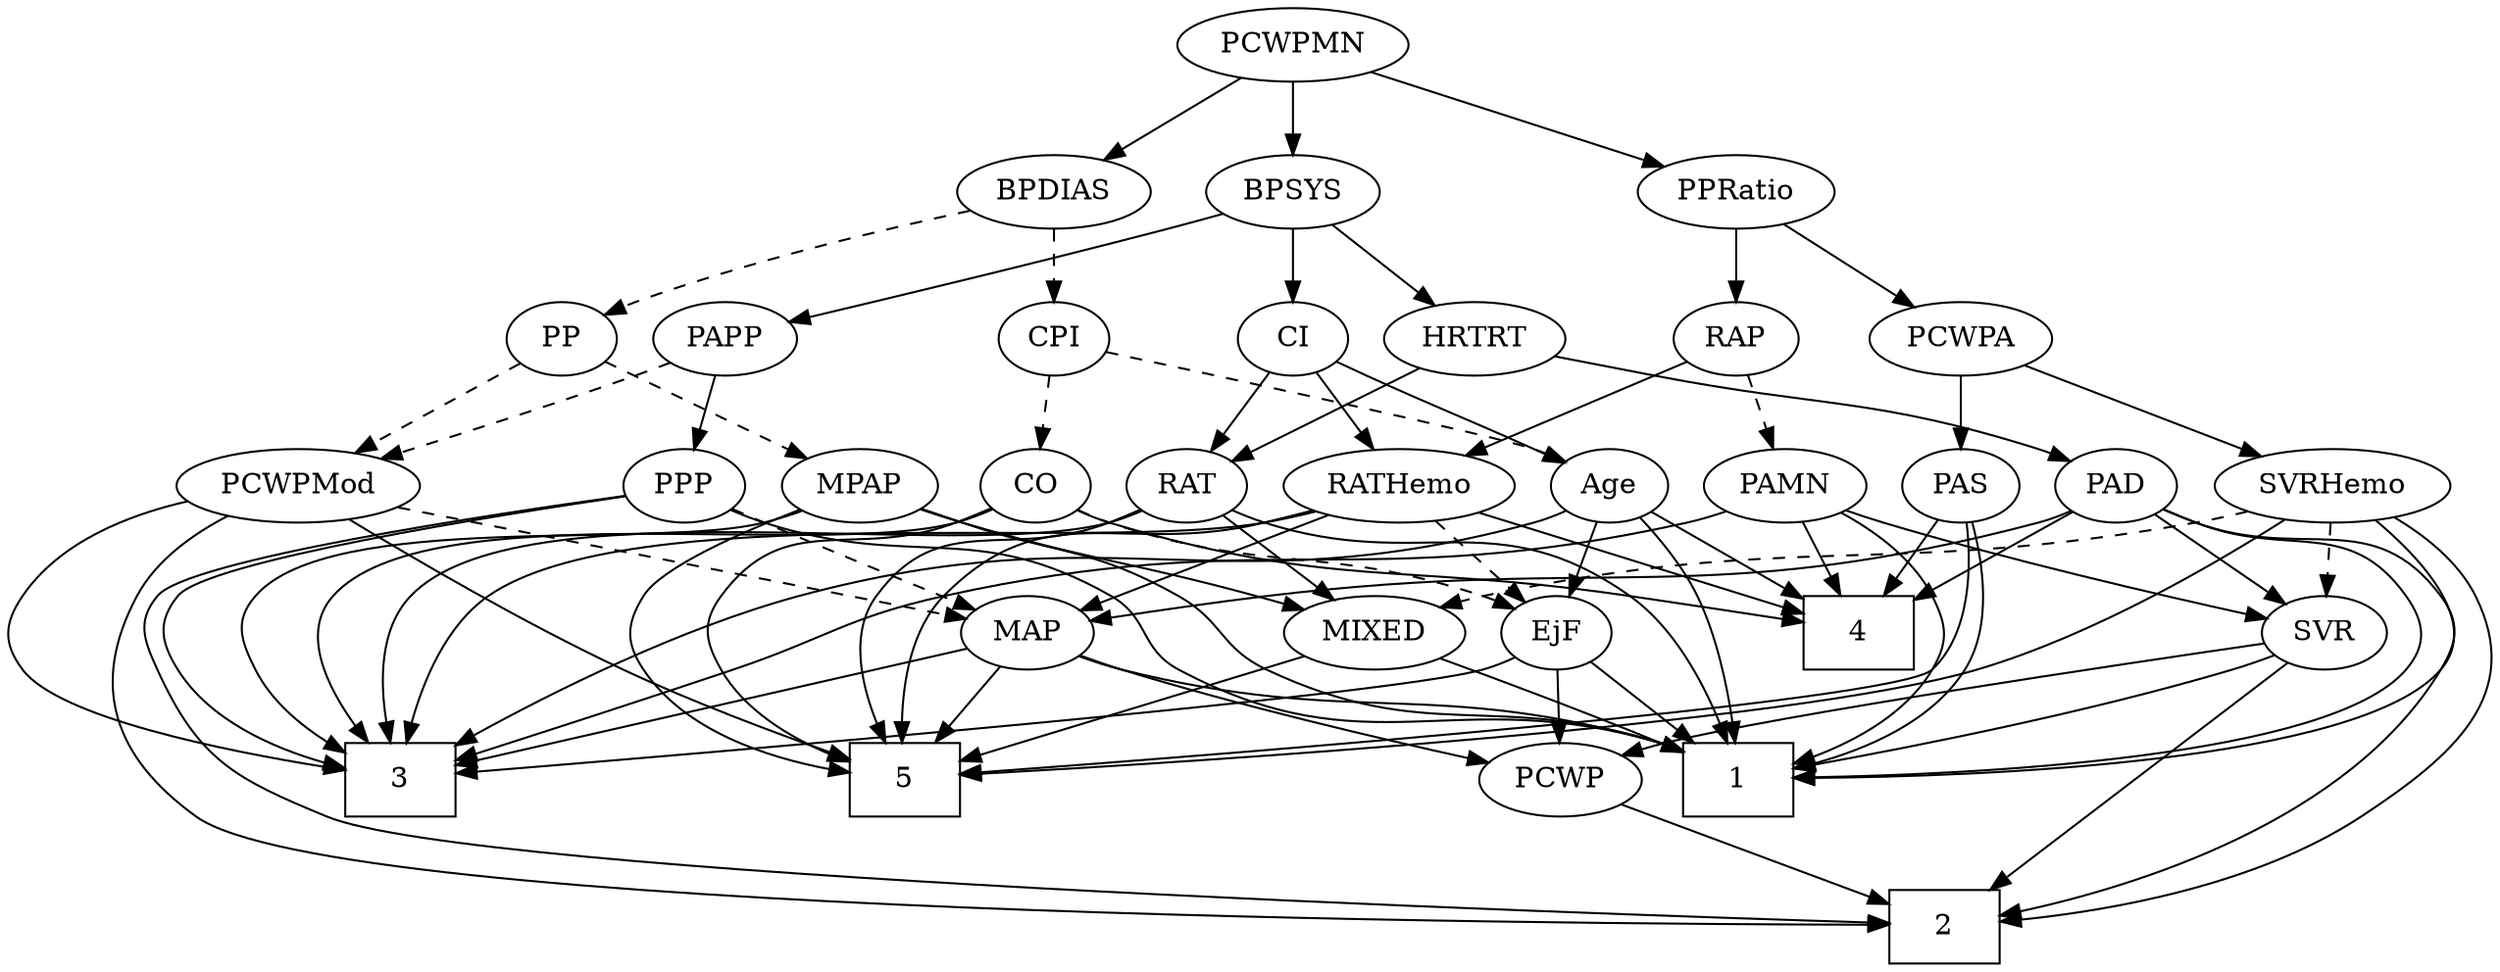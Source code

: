 strict digraph {
	graph [bb="0,0,1213.4,468"];
	node [label="\N"];
	1	[height=0.5,
		pos="849.34,90",
		shape=box,
		width=0.75];
	2	[height=0.5,
		pos="951.34,18",
		shape=box,
		width=0.75];
	3	[height=0.5,
		pos="244.34,90",
		shape=box,
		width=0.75];
	4	[height=0.5,
		pos="910.34,162",
		shape=box,
		width=0.75];
	5	[height=0.5,
		pos="474.34,90",
		shape=box,
		width=0.75];
	Age	[height=0.5,
		pos="815.34,234",
		width=0.75];
	Age -> 1	[pos="e,846.36,108.17 820.94,215.93 824.21,205.6 828.29,192.12 831.34,180 836.5,159.49 841.19,136.03 844.49,118.35",
		style=solid];
	Age -> 3	[pos="e,258.94,108.37 795.27,221.96 790.2,219.62 784.68,217.42 779.34,216 681.54,189.97 416.21,224.55 325.34,180 317.68,176.25 286.82,\
141.06 265.49,116.07",
		style=solid];
	Age -> 4	[pos="e,886.94,180.24 832.76,220.16 845.6,210.7 863.41,197.58 878.73,186.29",
		style=solid];
	EjF	[height=0.5,
		pos="762.34,162",
		width=0.75];
	Age -> EjF	[pos="e,774.07,178.49 803.58,217.46 796.71,208.4 787.92,196.79 780.22,186.61",
		style=solid];
	EjF -> 1	[pos="e,827.99,108.18 779.11,147.5 790.64,138.23 806.27,125.66 819.85,114.73",
		style=solid];
	EjF -> 3	[pos="e,271.51,93.223 737.47,154.59 723.17,151.08 704.83,146.87 688.34,144 538.6,117.94 358.19,100.74 281.62,94.091",
		style=solid];
	PCWP	[height=0.5,
		pos="765.34,90",
		width=0.97491];
	EjF -> PCWP	[pos="e,764.61,108.1 763.08,143.7 763.41,135.98 763.81,126.71 764.18,118.11",
		style=solid];
	RAP	[height=0.5,
		pos="881.34,306",
		width=0.77632];
	PAMN	[height=0.5,
		pos="896.34,234",
		width=1.011];
	RAP -> PAMN	[pos="e,892.64,252.28 884.97,288.05 886.64,280.26 888.66,270.82 890.54,262.08",
		style=dashed];
	RATHemo	[height=0.5,
		pos="721.34,234",
		width=1.3721];
	RAP -> RATHemo	[pos="e,751.74,248.3 858.75,295.12 833.38,284.02 791.73,265.8 760.92,252.32",
		style=solid];
	MIXED	[height=0.5,
		pos="639.34,162",
		width=1.1193];
	MIXED -> 1	[pos="e,821.94,103.07 672.57,151.7 707.08,141.8 762.47,125.22 809.34,108 810.37,107.62 811.4,107.23 812.45,106.84",
		style=solid];
	MIXED -> 5	[pos="e,501.51,102.53 610.97,148.97 583.29,137.22 541.04,119.3 510.85,106.49",
		style=solid];
	MPAP	[height=0.5,
		pos="454.34,234",
		width=0.97491];
	MPAP -> 1	[pos="e,822.11,103.59 478.36,220.84 497.57,210.75 524.91,195.59 547.34,180 567.8,165.77 567.68,154.39 590.34,144 680,102.88 714.61,135.49 \
809.34,108 810.39,107.7 811.45,107.37 812.51,107.03",
		style=solid];
	MPAP -> 3	[pos="e,263.12,108.32 429.06,221.49 408.13,211.55 377.95,196.27 353.34,180 323.52,160.29 292.18,134.04 270.8,115.16",
		style=solid];
	MPAP -> 5	[pos="e,446.91,95.577 428.62,221.58 404.35,210.21 370.63,192.68 363.34,180 355.37,166.13 354.8,157.53 363.34,144 379.43,118.49 411.56,\
104.99 437.12,98.021",
		style=solid];
	MPAP -> MIXED	[pos="e,609.47,174.3 481.64,222.67 512.87,210.85 564.29,191.4 599.88,177.93",
		style=solid];
	BPSYS	[height=0.5,
		pos="694.34,378",
		width=1.0471];
	CI	[height=0.5,
		pos="694.34,306",
		width=0.75];
	BPSYS -> CI	[pos="e,694.34,324.1 694.34,359.7 694.34,351.98 694.34,342.71 694.34,334.11",
		style=solid];
	PAPP	[height=0.5,
		pos="418.34,306",
		width=0.88464];
	BPSYS -> PAPP	[pos="e,446.94,314.25 661.87,368.76 610.73,355.79 511.64,330.66 456.94,316.79",
		style=solid];
	HRTRT	[height=0.5,
		pos="779.34,306",
		width=1.1013];
	BPSYS -> HRTRT	[pos="e,761.05,322.07 712.37,362.15 724.23,352.38 739.96,339.43 753.19,328.54",
		style=solid];
	PAD	[height=0.5,
		pos="1051.3,234",
		width=0.79437];
	PAD -> 1	[pos="e,876.38,91.158 1074.2,222.71 1079.2,220.49 1084.4,218.16 1089.3,216 1126.1,199.79 1150.3,213.62 1172.3,180 1181.1,166.62 1182.7,\
156.2 1172.3,144 1136,101.24 963.56,92.91 886.58,91.338",
		style=solid];
	PAD -> 2	[pos="e,978.73,23.828 1073.7,222.65 1078.8,220.39 1084.2,218.05 1089.3,216 1133.2,198.34 1162.2,218.65 1189.3,180 1198.5,166.91 1197.5,\
157.76 1189.3,144 1146,71.045 1044.2,38.67 988.83,26.031",
		style=solid];
	PAD -> 4	[pos="e,937.65,176.56 1029.6,222.22 1007.6,211.29 973.14,194.18 946.9,181.15",
		style=solid];
	SVR	[height=0.5,
		pos="1135.3,162",
		width=0.77632];
	PAD -> SVR	[pos="e,1118.8,176.8 1067.9,219.17 1080.2,208.91 1097.2,194.77 1111.1,183.24",
		style=solid];
	MAP	[height=0.5,
		pos="474.34,162",
		width=0.84854];
	PAD -> MAP	[pos="e,503.35,167.75 1029.7,221.82 1024.5,219.54 1018.8,217.41 1013.3,216 830.66,168.81 777.77,201.69 590.34,180 564.68,177.03 535.96,\
172.83 513.51,169.34",
		style=solid];
	CO	[height=0.5,
		pos="554.34,234",
		width=0.75];
	CO -> 3	[pos="e,228.54,108.31 530.87,224.9 520.93,221.73 509.17,218.31 498.34,216 435.47,202.62 253.87,228.2 211.34,180 195.48,162.02 208.3,135.74 \
222.33,116.39",
		style=solid];
	CO -> 4	[pos="e,883.09,167.3 574.89,222.1 579.84,219.81 585.19,217.61 590.34,216 603.76,211.81 791.12,181.88 872.76,168.94",
		style=solid];
	CO -> 5	[pos="e,447.27,102.7 530.18,225.44 488.05,212.14 405.22,185.45 401.34,180 392.06,166.97 394.07,158.25 401.34,144 409.29,128.4 424.22,116.32 \
438.51,107.66",
		style=solid];
	CO -> EjF	[pos="e,737.47,169.47 575.44,222.42 580.28,220.17 585.44,217.9 590.34,216 637,197.9 692.61,181.7 727.7,172.11",
		style=dashed];
	PAS	[height=0.5,
		pos="977.34,234",
		width=0.75];
	PAS -> 1	[pos="e,876.36,90.501 992.39,218.77 1010,200.34 1034.8,167.77 1017.3,144 987.46,103.24 926.16,93.02 886.45,90.893",
		style=solid];
	PAS -> 4	[pos="e,926.81,180.2 963.46,218.5 954.88,209.54 943.66,197.81 933.74,187.45",
		style=solid];
	PAS -> 5	[pos="e,501.63,93.258 976.59,215.85 974.69,195.3 968.2,161.46 946.34,144 929.36,130.45 620.5,103.29 511.8,94.114",
		style=solid];
	PAMN -> 1	[pos="e,876.54,97.571 915.83,218.66 927.07,209.12 940.17,195.52 946.34,180 952.25,165.13 954.5,157.76 946.34,144 933.35,122.1 907.77,108.67 \
886.14,100.8",
		style=solid];
	PAMN -> 3	[pos="e,271.49,107.49 869.58,221.52 863.67,219.37 857.36,217.37 851.34,216 669.95,174.74 614.01,228.2 434.34,180 377.91,164.86 317.6,133.75 \
280.43,112.63",
		style=solid];
	PAMN -> 4	[pos="e,906.88,180.28 899.73,216.05 901.27,208.35 903.13,199.03 904.87,190.36",
		style=solid];
	PAMN -> SVR	[pos="e,1109.7,169.18 923.8,222.16 929.56,220.01 935.62,217.86 941.34,216 996.06,198.23 1060.7,181.38 1099.8,171.63",
		style=solid];
	RATHemo -> 3	[pos="e,247.37,108.01 685.4,221.5 677.84,219.41 669.88,217.44 662.34,216 580.1,200.34 356.04,227.84 287.34,180 266.62,165.57 255.51,138.33 \
249.81,117.77",
		style=solid];
	RATHemo -> 4	[pos="e,883.13,173.08 754.69,220.65 787.97,208.32 838.97,189.43 873.44,176.67",
		style=solid];
	RATHemo -> 5	[pos="e,501.68,90.081 719.74,215.94 716.93,195.79 709.23,162.67 688.34,144 638.99,99.899 558.66,91.194 511.73,90.189",
		style=solid];
	RATHemo -> EjF	[pos="e,752.79,179.31 731.26,216.05 736.17,207.68 742.19,197.4 747.62,188.13",
		style=dashed];
	RATHemo -> MAP	[pos="e,501.44,170.59 683.89,222.18 676.74,220.12 669.31,217.99 662.34,216 610.02,201.09 549.45,184.05 511.51,173.41",
		style=solid];
	CPI	[height=0.5,
		pos="563.34,306",
		width=0.75];
	CPI -> Age	[pos="e,794.7,245.61 589.1,300.42 630.09,292.74 712.38,275.75 779.34,252 781.24,251.32 783.18,250.58 785.13,249.79",
		style=dashed];
	CPI -> CO	[pos="e,556.56,252.28 561.16,288.05 560.17,280.35 558.97,271.03 557.86,262.36",
		style=dashed];
	RAT	[height=0.5,
		pos="626.34,234",
		width=0.75827];
	RAT -> 1	[pos="e,844.06,108.14 647.6,222.48 652.69,220.18 658.15,217.87 663.34,216 721.76,194.96 749.11,217.85 798.34,180 818.87,164.21 832.53,\
137.64 840.51,117.63",
		style=solid];
	RAT -> 3	[pos="e,239.43,108.29 605.86,221.88 600.9,219.6 595.53,217.45 590.34,216 516.97,195.44 301.88,235.19 249.34,180 234.05,163.94 234.31,137.99 \
237.5,118.24",
		style=solid];
	RAT -> 5	[pos="e,456.49,108.11 605.33,222.16 600.49,219.92 595.3,217.72 590.34,216 523.12,192.67 478.64,235.68 434.34,180 419.02,160.74 433.96,\
134.69 449.76,115.75",
		style=solid];
	RAT -> MIXED	[pos="e,636.13,180.28 629.49,216.05 630.92,208.35 632.65,199.03 634.26,190.36",
		style=solid];
	SVR -> 1	[pos="e,876.44,95.328 1112.9,151.1 1106.7,148.57 1099.8,145.99 1093.3,144 1021.4,121.8 934.69,105.32 886.43,97.021",
		style=solid];
	SVR -> 2	[pos="e,973.55,36.141 1118,147.64 1086.8,123.57 1020.8,72.635 981.89,42.581",
		style=solid];
	SVR -> PCWP	[pos="e,792.2,101.64 1113,150.73 1106.8,148.2 1099.9,145.71 1093.3,144 971.97,112.2 935.38,137.11 813.34,108 809.53,107.09 805.6,105.99 \
801.71,104.79",
		style=solid];
	PCWPMod	[height=0.5,
		pos="191.34,234",
		width=1.4443];
	PCWPMod -> 2	[pos="e,924.13,19.451 144.87,225.9 96.53,217.46 25.634,201.72 9.3388,180 -29.227,128.6 71.21,74.421 76.339,72 152.86,35.889 756.76,22.521 \
914.01,19.633",
		style=solid];
	PCWPMod -> 3	[pos="e,217.32,93.327 144.16,226.34 81.939,215.59 -15.581,190.72 21.339,144 44.1,115.19 149.9,100.38 207.21,94.352",
		style=solid];
	PCWPMod -> 5	[pos="e,447.11,102.11 216.78,218.1 248.37,199.81 304.11,168.24 353.34,144 381.19,130.29 413.41,116.26 437.6,106.08",
		style=solid];
	PCWPMod -> MAP	[pos="e,446.81,169.81 232.49,222.82 287.39,209.24 383.81,185.39 436.81,172.28",
		style=dashed];
	PCWPA	[height=0.5,
		pos="977.34,306",
		width=1.1555];
	PCWPA -> PAS	[pos="e,977.34,252.1 977.34,287.7 977.34,279.98 977.34,270.71 977.34,262.11",
		style=solid];
	SVRHemo	[height=0.5,
		pos="1148.3,234",
		width=1.3902];
	PCWPA -> SVRHemo	[pos="e,1116.4,248.06 1006.7,292.97 1034.3,281.68 1075.8,264.69 1106.8,252.01",
		style=solid];
	PCWPMN	[height=0.5,
		pos="694.34,450",
		width=1.3902];
	PCWPMN -> BPSYS	[pos="e,694.34,396.1 694.34,431.7 694.34,423.98 694.34,414.71 694.34,406.11",
		style=solid];
	BPDIAS	[height=0.5,
		pos="563.34,378",
		width=1.1735];
	PCWPMN -> BPDIAS	[pos="e,588.79,392.6 667.51,434.67 647.34,423.89 619.54,409.03 597.73,397.38",
		style=solid];
	PPRatio	[height=0.5,
		pos="881.34,378",
		width=1.1013];
	PCWPMN -> PPRatio	[pos="e,851.59,390.14 727.77,436.49 759.8,424.5 808.14,406.4 842.01,393.72",
		style=solid];
	SVRHemo -> 1	[pos="e,876.45,90.914 1165.5,217.05 1183.9,198.01 1208.1,165.97 1189.3,144 1150.7,98.833 966.56,91.863 886.57,90.996",
		style=solid];
	SVRHemo -> 2	[pos="e,978.5,20.874 1172.7,218.05 1185.2,208.81 1199.4,195.73 1206.3,180 1228.2,130.34 1194.7,101.81 1149.3,72 1099.7,39.393 1030.7,26.776 \
988.59,21.942",
		style=solid];
	SVRHemo -> 5	[pos="e,501.61,92.617 1125.1,217.89 1092.4,197.35 1029.9,161.23 971.34,144 884.99,118.6 612.24,99.565 511.88,93.256",
		style=solid];
	SVRHemo -> MIXED	[pos="e,674.77,170.71 1112.1,221.43 1104.6,219.37 1096.8,217.43 1089.3,216 930.12,185.43 886.74,203.57 726.34,180 712.75,178 698.06,175.33 \
684.69,172.7",
		style=dashed];
	SVRHemo -> SVR	[pos="e,1138.5,180.1 1145.1,215.7 1143.7,207.98 1142,198.71 1140.4,190.11",
		style=dashed];
	BPDIAS -> CPI	[pos="e,563.34,324.1 563.34,359.7 563.34,351.98 563.34,342.71 563.34,334.11",
		style=dashed];
	PP	[height=0.5,
		pos="341.34,306",
		width=0.75];
	BPDIAS -> PP	[pos="e,362.41,317.65 527.12,368.55 489.22,359.27 428.26,343.13 377.34,324 375.49,323.31 373.62,322.56 371.73,321.77",
		style=dashed];
	MAP -> 1	[pos="e,822.15,103.74 498.29,150.75 505,148.21 512.37,145.72 519.34,144 645.42,112.83 683.92,141.73 809.34,108 810.4,107.72 811.46,107.41 \
812.53,107.08",
		style=solid];
	MAP -> 3	[pos="e,271.36,99.223 447.5,152.83 406.33,140.3 327.46,116.3 281.03,102.17",
		style=solid];
	MAP -> 5	[pos="e,474.34,108.1 474.34,143.7 474.34,135.98 474.34,126.71 474.34,118.11",
		style=solid];
	MAP -> PCWP	[pos="e,732.32,96.498 498.87,150.98 505.45,148.5 512.61,145.98 519.34,144 589.37,123.35 672.8,107.08 722.29,98.264",
		style=solid];
	PP -> MPAP	[pos="e,432.76,248.37 360.51,293.13 377.95,282.32 403.98,266.19 424.21,253.66",
		style=dashed];
	PP -> PCWPMod	[pos="e,221.06,248.87 319.85,294.97 296.56,284.1 258.9,266.53 230.36,253.21",
		style=dashed];
	PPP	[height=0.5,
		pos="374.34,234",
		width=0.75];
	PPP -> 1	[pos="e,822.14,103.69 395.49,222.55 400.33,220.29 405.47,217.98 410.34,216 455.63,197.53 473.45,206.85 514.34,180 532.48,168.09 528.11,\
154.07 547.34,144 651.45,89.442 696.03,139.26 809.34,108 810.39,107.71 811.46,107.4 812.53,107.07",
		style=solid];
	PPP -> 2	[pos="e,924.06,19.684 348.23,229.24 271.42,218.12 51.276,185.8 46.339,180 35.967,167.82 37.62,157.42 46.339,144 89.273,77.934 131.9,91.09 \
208.34,72 344.26,38.058 782.3,23.606 913.72,19.966",
		style=solid];
	PPP -> 3	[pos="e,216.91,93.872 348.2,229.06 273.49,217.74 64.045,185.56 59.339,180 15.206,127.82 140.97,103.88 206.88,95.145",
		style=solid];
	PPP -> MAP	[pos="e,455.25,176.36 392.22,220.49 407.33,209.9 429.25,194.57 446.63,182.39",
		style=dashed];
	PPRatio -> RAP	[pos="e,881.34,324.1 881.34,359.7 881.34,351.98 881.34,342.71 881.34,334.11",
		style=solid];
	PPRatio -> PCWPA	[pos="e,957.01,321.82 901.7,362.15 915.32,352.22 933.44,339.01 948.53,328.01",
		style=solid];
	PCWP -> 2	[pos="e,924.08,29.257 792.78,78.671 825.02,66.539 878.64,46.36 914.48,32.872",
		style=solid];
	CI -> Age	[pos="e,795.64,246.4 714.05,293.6 733.82,282.16 764.48,264.42 786.89,251.46",
		style=solid];
	CI -> RATHemo	[pos="e,714.8,251.96 700.74,288.41 703.85,280.34 707.67,270.43 711.17,261.35",
		style=solid];
	CI -> RAT	[pos="e,640.41,249.49 680.25,290.5 670.77,280.73 658.09,267.69 647.42,256.7",
		style=solid];
	PAPP -> PCWPMod	[pos="e,232.4,245.24 393.8,294.29 388.42,292.09 382.72,289.88 377.34,288 332.22,272.28 279.8,257.66 242.13,247.78",
		style=dashed];
	PAPP -> PPP	[pos="e,384.49,251.15 408.13,288.76 402.75,280.19 396.02,269.49 389.99,259.9",
		style=solid];
	HRTRT -> PAD	[pos="e,1029.5,245.69 812.67,295.97 822.81,293.31 834.01,290.45 844.34,288 919.06,270.28 940.33,275.81 1013.3,252 1015.6,251.26 1017.9,\
250.43 1020.2,249.55",
		style=solid];
	HRTRT -> RAT	[pos="e,648.25,245.08 752.14,292.59 728.63,281.86 693.73,265.93 663.34,252 661.51,251.16 659.62,250.3 657.73,249.43",
		style=solid];
}

